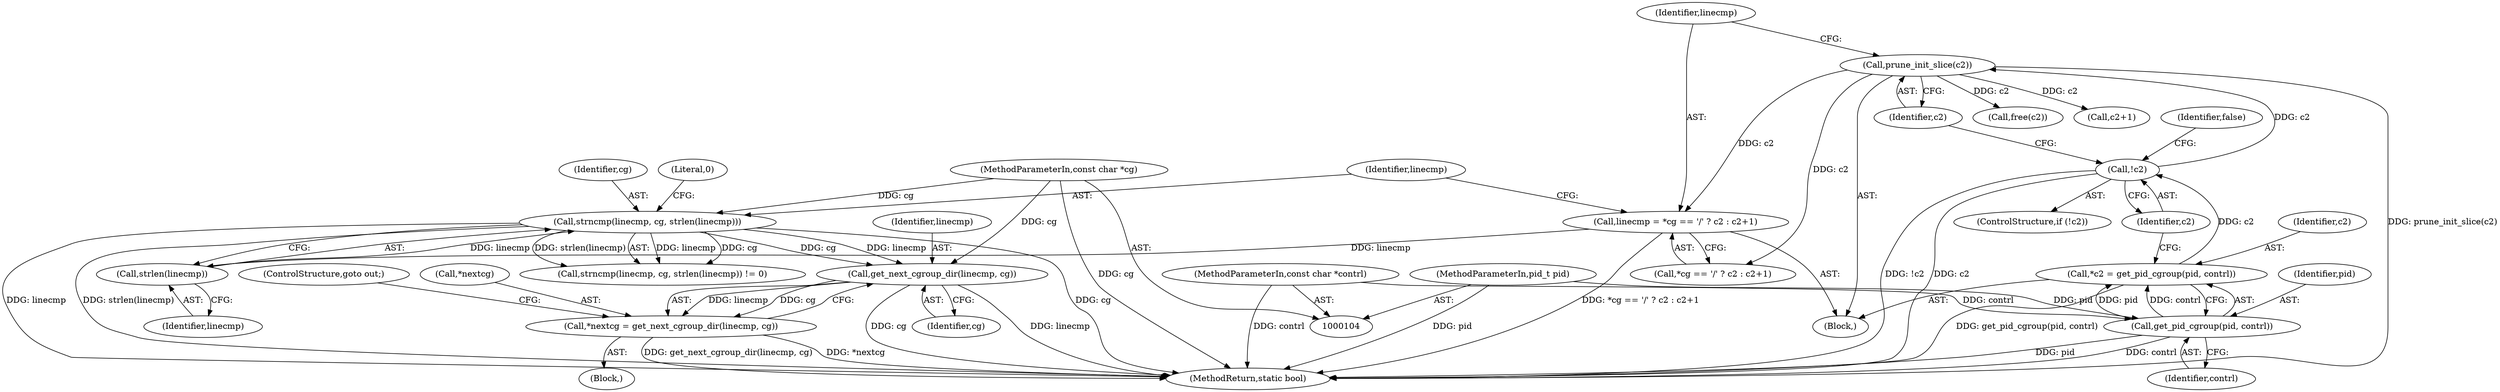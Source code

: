 digraph "0_lxcfs_a8b6c3e0537e90fba3c55910fd1b7229d54a60a7@pointer" {
"1000154" [label="(Call,get_next_cgroup_dir(linecmp, cg))"];
"1000141" [label="(Call,strncmp(linecmp, cg, strlen(linecmp)))"];
"1000144" [label="(Call,strlen(linecmp))"];
"1000128" [label="(Call,linecmp = *cg == '/' ? c2 : c2+1)"];
"1000126" [label="(Call,prune_init_slice(c2))"];
"1000122" [label="(Call,!c2)"];
"1000115" [label="(Call,*c2 = get_pid_cgroup(pid, contrl))"];
"1000117" [label="(Call,get_pid_cgroup(pid, contrl))"];
"1000105" [label="(MethodParameterIn,pid_t pid)"];
"1000106" [label="(MethodParameterIn,const char *contrl)"];
"1000107" [label="(MethodParameterIn,const char *cg)"];
"1000151" [label="(Call,*nextcg = get_next_cgroup_dir(linecmp, cg))"];
"1000166" [label="(MethodReturn,static bool)"];
"1000119" [label="(Identifier,contrl)"];
"1000157" [label="(ControlStructure,goto out;)"];
"1000150" [label="(Block,)"];
"1000129" [label="(Identifier,linecmp)"];
"1000128" [label="(Call,linecmp = *cg == '/' ? c2 : c2+1)"];
"1000156" [label="(Identifier,cg)"];
"1000146" [label="(Literal,0)"];
"1000116" [label="(Identifier,c2)"];
"1000115" [label="(Call,*c2 = get_pid_cgroup(pid, contrl))"];
"1000142" [label="(Identifier,linecmp)"];
"1000127" [label="(Identifier,c2)"];
"1000162" [label="(Call,free(c2))"];
"1000155" [label="(Identifier,linecmp)"];
"1000122" [label="(Call,!c2)"];
"1000130" [label="(Call,*cg == '/' ? c2 : c2+1)"];
"1000109" [label="(Block,)"];
"1000107" [label="(MethodParameterIn,const char *cg)"];
"1000136" [label="(Call,c2+1)"];
"1000125" [label="(Identifier,false)"];
"1000140" [label="(Call,strncmp(linecmp, cg, strlen(linecmp)) != 0)"];
"1000143" [label="(Identifier,cg)"];
"1000154" [label="(Call,get_next_cgroup_dir(linecmp, cg))"];
"1000121" [label="(ControlStructure,if (!c2))"];
"1000141" [label="(Call,strncmp(linecmp, cg, strlen(linecmp)))"];
"1000151" [label="(Call,*nextcg = get_next_cgroup_dir(linecmp, cg))"];
"1000145" [label="(Identifier,linecmp)"];
"1000126" [label="(Call,prune_init_slice(c2))"];
"1000105" [label="(MethodParameterIn,pid_t pid)"];
"1000152" [label="(Call,*nextcg)"];
"1000106" [label="(MethodParameterIn,const char *contrl)"];
"1000118" [label="(Identifier,pid)"];
"1000144" [label="(Call,strlen(linecmp))"];
"1000123" [label="(Identifier,c2)"];
"1000117" [label="(Call,get_pid_cgroup(pid, contrl))"];
"1000154" -> "1000151"  [label="AST: "];
"1000154" -> "1000156"  [label="CFG: "];
"1000155" -> "1000154"  [label="AST: "];
"1000156" -> "1000154"  [label="AST: "];
"1000151" -> "1000154"  [label="CFG: "];
"1000154" -> "1000166"  [label="DDG: linecmp"];
"1000154" -> "1000166"  [label="DDG: cg"];
"1000154" -> "1000151"  [label="DDG: linecmp"];
"1000154" -> "1000151"  [label="DDG: cg"];
"1000141" -> "1000154"  [label="DDG: linecmp"];
"1000141" -> "1000154"  [label="DDG: cg"];
"1000107" -> "1000154"  [label="DDG: cg"];
"1000141" -> "1000140"  [label="AST: "];
"1000141" -> "1000144"  [label="CFG: "];
"1000142" -> "1000141"  [label="AST: "];
"1000143" -> "1000141"  [label="AST: "];
"1000144" -> "1000141"  [label="AST: "];
"1000146" -> "1000141"  [label="CFG: "];
"1000141" -> "1000166"  [label="DDG: linecmp"];
"1000141" -> "1000166"  [label="DDG: strlen(linecmp)"];
"1000141" -> "1000166"  [label="DDG: cg"];
"1000141" -> "1000140"  [label="DDG: linecmp"];
"1000141" -> "1000140"  [label="DDG: cg"];
"1000141" -> "1000140"  [label="DDG: strlen(linecmp)"];
"1000144" -> "1000141"  [label="DDG: linecmp"];
"1000107" -> "1000141"  [label="DDG: cg"];
"1000144" -> "1000145"  [label="CFG: "];
"1000145" -> "1000144"  [label="AST: "];
"1000128" -> "1000144"  [label="DDG: linecmp"];
"1000128" -> "1000109"  [label="AST: "];
"1000128" -> "1000130"  [label="CFG: "];
"1000129" -> "1000128"  [label="AST: "];
"1000130" -> "1000128"  [label="AST: "];
"1000142" -> "1000128"  [label="CFG: "];
"1000128" -> "1000166"  [label="DDG: *cg == '/' ? c2 : c2+1"];
"1000126" -> "1000128"  [label="DDG: c2"];
"1000126" -> "1000109"  [label="AST: "];
"1000126" -> "1000127"  [label="CFG: "];
"1000127" -> "1000126"  [label="AST: "];
"1000129" -> "1000126"  [label="CFG: "];
"1000126" -> "1000166"  [label="DDG: prune_init_slice(c2)"];
"1000122" -> "1000126"  [label="DDG: c2"];
"1000126" -> "1000130"  [label="DDG: c2"];
"1000126" -> "1000136"  [label="DDG: c2"];
"1000126" -> "1000162"  [label="DDG: c2"];
"1000122" -> "1000121"  [label="AST: "];
"1000122" -> "1000123"  [label="CFG: "];
"1000123" -> "1000122"  [label="AST: "];
"1000125" -> "1000122"  [label="CFG: "];
"1000127" -> "1000122"  [label="CFG: "];
"1000122" -> "1000166"  [label="DDG: c2"];
"1000122" -> "1000166"  [label="DDG: !c2"];
"1000115" -> "1000122"  [label="DDG: c2"];
"1000115" -> "1000109"  [label="AST: "];
"1000115" -> "1000117"  [label="CFG: "];
"1000116" -> "1000115"  [label="AST: "];
"1000117" -> "1000115"  [label="AST: "];
"1000123" -> "1000115"  [label="CFG: "];
"1000115" -> "1000166"  [label="DDG: get_pid_cgroup(pid, contrl)"];
"1000117" -> "1000115"  [label="DDG: pid"];
"1000117" -> "1000115"  [label="DDG: contrl"];
"1000117" -> "1000119"  [label="CFG: "];
"1000118" -> "1000117"  [label="AST: "];
"1000119" -> "1000117"  [label="AST: "];
"1000117" -> "1000166"  [label="DDG: pid"];
"1000117" -> "1000166"  [label="DDG: contrl"];
"1000105" -> "1000117"  [label="DDG: pid"];
"1000106" -> "1000117"  [label="DDG: contrl"];
"1000105" -> "1000104"  [label="AST: "];
"1000105" -> "1000166"  [label="DDG: pid"];
"1000106" -> "1000104"  [label="AST: "];
"1000106" -> "1000166"  [label="DDG: contrl"];
"1000107" -> "1000104"  [label="AST: "];
"1000107" -> "1000166"  [label="DDG: cg"];
"1000151" -> "1000150"  [label="AST: "];
"1000152" -> "1000151"  [label="AST: "];
"1000157" -> "1000151"  [label="CFG: "];
"1000151" -> "1000166"  [label="DDG: get_next_cgroup_dir(linecmp, cg)"];
"1000151" -> "1000166"  [label="DDG: *nextcg"];
}
